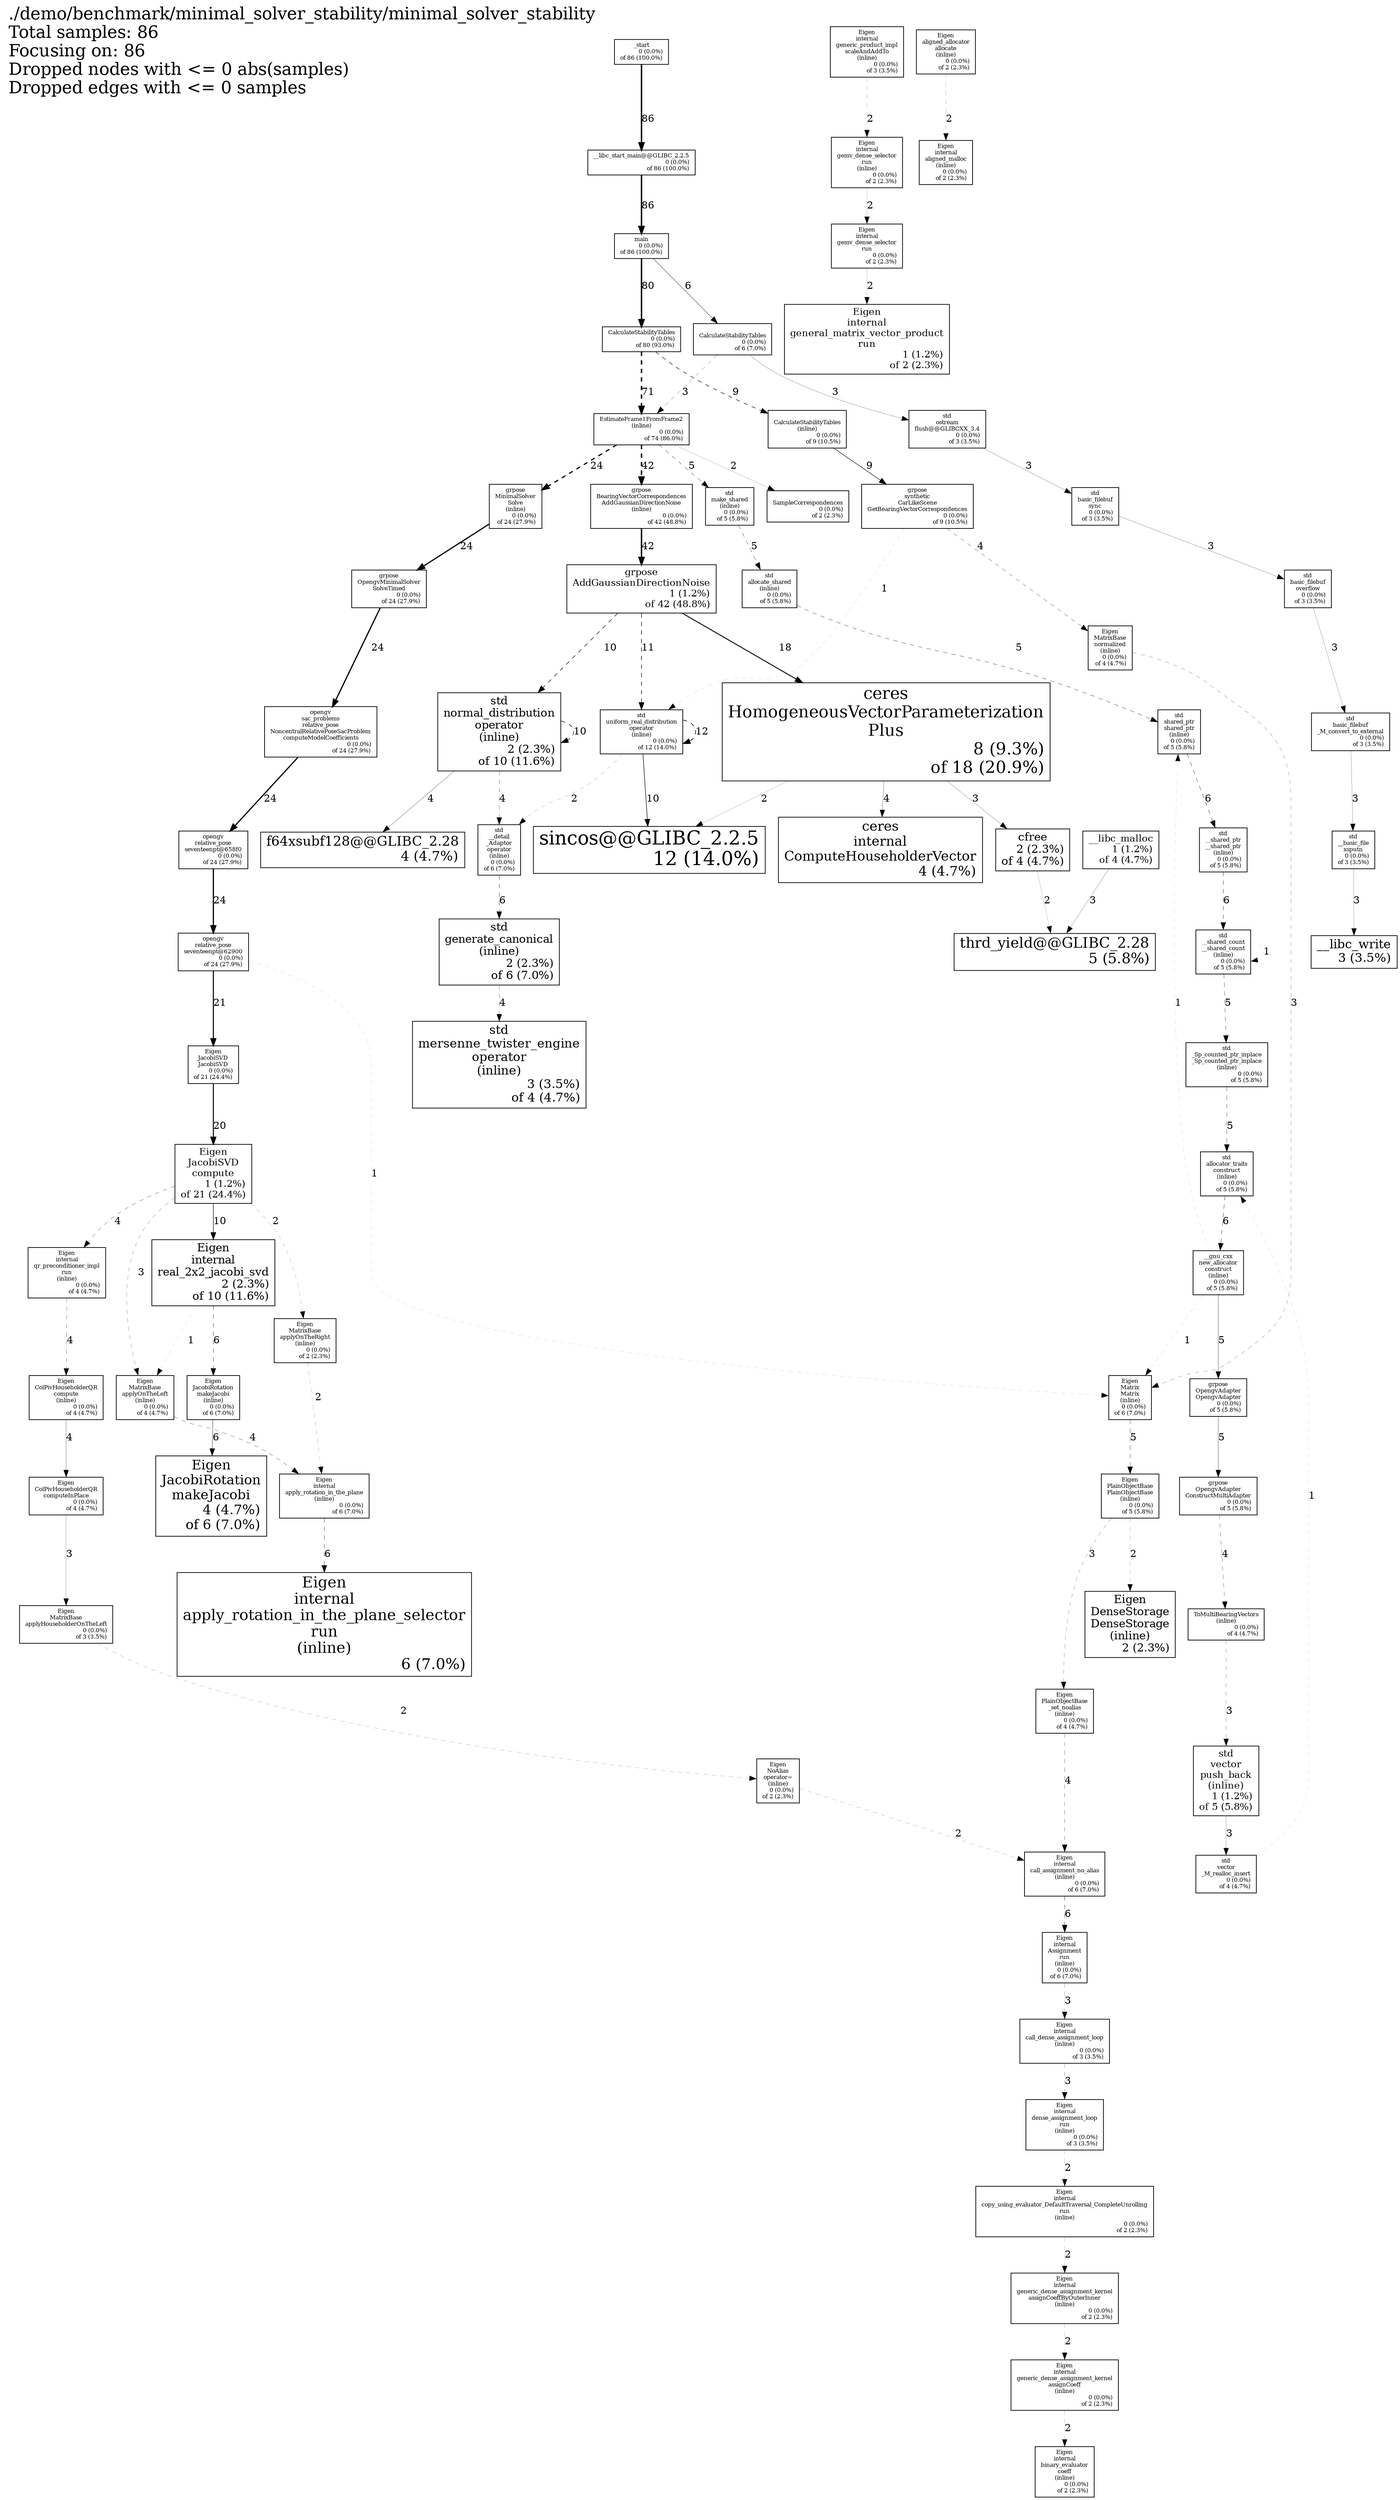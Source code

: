 digraph "./demo/benchmark/minimal_solver_stability/minimal_solver_stability; 86 samples" {
node [width=0.375,height=0.25];
Legend [shape=box,fontsize=24,shape=plaintext,label="./demo/benchmark/minimal_solver_stability/minimal_solver_stability\lTotal samples: 86\lFocusing on: 86\lDropped nodes with <= 0 abs(samples)\lDropped edges with <= 0 samples\l"];
N1 [label="__libc_start_main@@GLIBC_2.2.5\n0 (0.0%)\rof 86 (100.0%)\r",shape=box,fontsize=8.0];
N2 [label="_start\n0 (0.0%)\rof 86 (100.0%)\r",shape=box,fontsize=8.0];
N3 [label="main\n0 (0.0%)\rof 86 (100.0%)\r",shape=box,fontsize=8.0];
N4 [label="CalculateStabilityTables\n0 (0.0%)\rof 80 (93.0%)\r",shape=box,fontsize=8.0];
N5 [label="EstimateFrame1FromFrame2\n(inline)\n0 (0.0%)\rof 74 (86.0%)\r",shape=box,fontsize=8.0];
N6 [label="grpose\nAddGaussianDirectionNoise\n1 (1.2%)\rof 42 (48.8%)\r",shape=box,fontsize=13.4];
N7 [label="grpose\nBearingVectorCorrespondences\nAddGaussianDirectionNoise\n(inline)\n0 (0.0%)\rof 42 (48.8%)\r",shape=box,fontsize=8.0];
N8 [label="grpose\nMinimalSolver\nSolve\n(inline)\n0 (0.0%)\rof 24 (27.9%)\r",shape=box,fontsize=8.0];
N9 [label="grpose\nOpengvMinimalSolver\nSolveTimed\n0 (0.0%)\rof 24 (27.9%)\r",shape=box,fontsize=8.0];
N10 [label="opengv\nrelative_pose\nseventeenpt@62900\n0 (0.0%)\rof 24 (27.9%)\r",shape=box,fontsize=8.0];
N11 [label="opengv\nrelative_pose\nseventeenpt@658f0\n0 (0.0%)\rof 24 (27.9%)\r",shape=box,fontsize=8.0];
N12 [label="opengv\nsac_problems\nrelative_pose\nNoncentralRelativePoseSacProblem\ncomputeModelCoefficients\n0 (0.0%)\rof 24 (27.9%)\r",shape=box,fontsize=8.0];
N13 [label="Eigen\nJacobiSVD\nJacobiSVD\n0 (0.0%)\rof 21 (24.4%)\r",shape=box,fontsize=8.0];
N14 [label="Eigen\nJacobiSVD\ncompute\n1 (1.2%)\rof 21 (24.4%)\r",shape=box,fontsize=13.4];
N15 [label="ceres\nHomogeneousVectorParameterization\nPlus\n8 (9.3%)\rof 18 (20.9%)\r",shape=box,fontsize=23.2];
N16 [label="sincos@@GLIBC_2.2.5\n12 (14.0%)\r",shape=box,fontsize=26.7];
N17 [label="std\nuniform_real_distribution\noperator\n(inline)\n0 (0.0%)\rof 12 (14.0%)\r",shape=box,fontsize=8.0];
N18 [label="Eigen\ninternal\nreal_2x2_jacobi_svd\n2 (2.3%)\rof 10 (11.6%)\r",shape=box,fontsize=15.6];
N19 [label="std\nnormal_distribution\noperator\n(inline)\n2 (2.3%)\rof 10 (11.6%)\r",shape=box,fontsize=15.6];
N20 [label="\nCalculateStabilityTables\n(inline)\n0 (0.0%)\rof 9 (10.5%)\r",shape=box,fontsize=8.0];
N21 [label="grpose\nsynthetic\nCarLikeScene\nGetBearingVectorCorrespondences\n0 (0.0%)\rof 9 (10.5%)\r",shape=box,fontsize=8.0];
N22 [label="\nCalculateStabilityTables\n0 (0.0%)\rof 6 (7.0%)\r",shape=box,fontsize=8.0];
N23 [label="Eigen\nJacobiRotation\nmakeJacobi\n4 (4.7%)\rof 6 (7.0%)\r",shape=box,fontsize=18.8];
N24 [label="Eigen\nJacobiRotation\nmakeJacobi\n(inline)\n0 (0.0%)\rof 6 (7.0%)\r",shape=box,fontsize=8.0];
N25 [label="Eigen\nMatrix\nMatrix\n(inline)\n0 (0.0%)\rof 6 (7.0%)\r",shape=box,fontsize=8.0];
N26 [label="Eigen\ninternal\nAssignment\nrun\n(inline)\n0 (0.0%)\rof 6 (7.0%)\r",shape=box,fontsize=8.0];
N27 [label="Eigen\ninternal\napply_rotation_in_the_plane\n(inline)\n0 (0.0%)\rof 6 (7.0%)\r",shape=box,fontsize=8.0];
N28 [label="Eigen\ninternal\napply_rotation_in_the_plane_selector\nrun\n(inline)\n6 (7.0%)\r",shape=box,fontsize=21.2];
N29 [label="Eigen\ninternal\ncall_assignment_no_alias\n(inline)\n0 (0.0%)\rof 6 (7.0%)\r",shape=box,fontsize=8.0];
N30 [label="std\n__detail\n_Adaptor\noperator\n(inline)\n0 (0.0%)\rof 6 (7.0%)\r",shape=box,fontsize=8.0];
N31 [label="std\ngenerate_canonical\n(inline)\n2 (2.3%)\rof 6 (7.0%)\r",shape=box,fontsize=15.6];
N32 [label="Eigen\nPlainObjectBase\nPlainObjectBase\n(inline)\n0 (0.0%)\rof 5 (5.8%)\r",shape=box,fontsize=8.0];
N33 [label="__gnu_cxx\nnew_allocator\nconstruct\n(inline)\n0 (0.0%)\rof 5 (5.8%)\r",shape=box,fontsize=8.0];
N34 [label="grpose\nOpengvAdapter\nConstructMultiAdapter\n0 (0.0%)\rof 5 (5.8%)\r",shape=box,fontsize=8.0];
N35 [label="grpose\nOpengvAdapter\nOpengvAdapter\n0 (0.0%)\rof 5 (5.8%)\r",shape=box,fontsize=8.0];
N36 [label="std\n_Sp_counted_ptr_inplace\n_Sp_counted_ptr_inplace\n(inline)\n0 (0.0%)\rof 5 (5.8%)\r",shape=box,fontsize=8.0];
N37 [label="std\n__shared_count\n__shared_count\n(inline)\n0 (0.0%)\rof 5 (5.8%)\r",shape=box,fontsize=8.0];
N38 [label="std\n__shared_ptr\n__shared_ptr\n(inline)\n0 (0.0%)\rof 5 (5.8%)\r",shape=box,fontsize=8.0];
N39 [label="std\nallocate_shared\n(inline)\n0 (0.0%)\rof 5 (5.8%)\r",shape=box,fontsize=8.0];
N40 [label="std\nallocator_traits\nconstruct\n(inline)\n0 (0.0%)\rof 5 (5.8%)\r",shape=box,fontsize=8.0];
N41 [label="std\nmake_shared\n(inline)\n0 (0.0%)\rof 5 (5.8%)\r",shape=box,fontsize=8.0];
N42 [label="std\nshared_ptr\nshared_ptr\n(inline)\n0 (0.0%)\rof 5 (5.8%)\r",shape=box,fontsize=8.0];
N43 [label="std\nvector\npush_back\n(inline)\n1 (1.2%)\rof 5 (5.8%)\r",shape=box,fontsize=13.4];
N44 [label="thrd_yield@@GLIBC_2.28\n5 (5.8%)\r",shape=box,fontsize=20.1];
N45 [label="Eigen\nColPivHouseholderQR\ncompute\n(inline)\n0 (0.0%)\rof 4 (4.7%)\r",shape=box,fontsize=8.0];
N46 [label="Eigen\nColPivHouseholderQR\ncomputeInPlace\n0 (0.0%)\rof 4 (4.7%)\r",shape=box,fontsize=8.0];
N47 [label="Eigen\nMatrixBase\napplyOnTheLeft\n(inline)\n0 (0.0%)\rof 4 (4.7%)\r",shape=box,fontsize=8.0];
N48 [label="Eigen\nMatrixBase\nnormalized\n(inline)\n0 (0.0%)\rof 4 (4.7%)\r",shape=box,fontsize=8.0];
N49 [label="Eigen\nPlainObjectBase\n_set_noalias\n(inline)\n0 (0.0%)\rof 4 (4.7%)\r",shape=box,fontsize=8.0];
N50 [label="Eigen\ninternal\nqr_preconditioner_impl\nrun\n(inline)\n0 (0.0%)\rof 4 (4.7%)\r",shape=box,fontsize=8.0];
N51 [label="ToMultiBearingVectors\n(inline)\n0 (0.0%)\rof 4 (4.7%)\r",shape=box,fontsize=8.0];
N52 [label="__libc_malloc\n1 (1.2%)\rof 4 (4.7%)\r",shape=box,fontsize=13.4];
N53 [label="ceres\ninternal\nComputeHouseholderVector\n4 (4.7%)\r",shape=box,fontsize=18.8];
N54 [label="cfree\n2 (2.3%)\rof 4 (4.7%)\r",shape=box,fontsize=15.6];
N55 [label="f64xsubf128@@GLIBC_2.28\n4 (4.7%)\r",shape=box,fontsize=18.8];
N56 [label="std\nmersenne_twister_engine\noperator\n(inline)\n3 (3.5%)\rof 4 (4.7%)\r",shape=box,fontsize=17.3];
N57 [label="std\nvector\n_M_realloc_insert\n0 (0.0%)\rof 4 (4.7%)\r",shape=box,fontsize=8.0];
N58 [label="Eigen\nMatrixBase\napplyHouseholderOnTheLeft\n0 (0.0%)\rof 3 (3.5%)\r",shape=box,fontsize=8.0];
N59 [label="Eigen\ninternal\ncall_dense_assignment_loop\n(inline)\n0 (0.0%)\rof 3 (3.5%)\r",shape=box,fontsize=8.0];
N60 [label="Eigen\ninternal\ndense_assignment_loop\nrun\n(inline)\n0 (0.0%)\rof 3 (3.5%)\r",shape=box,fontsize=8.0];
N61 [label="Eigen\ninternal\ngeneric_product_impl\nscaleAndAddTo\n(inline)\n0 (0.0%)\rof 3 (3.5%)\r",shape=box,fontsize=8.0];
N62 [label="__libc_write\n3 (3.5%)\r",shape=box,fontsize=17.3];
N63 [label="std\n__basic_file\nxsputn\n0 (0.0%)\rof 3 (3.5%)\r",shape=box,fontsize=8.0];
N64 [label="std\nbasic_filebuf\n_M_convert_to_external\n0 (0.0%)\rof 3 (3.5%)\r",shape=box,fontsize=8.0];
N65 [label="std\nbasic_filebuf\noverflow\n0 (0.0%)\rof 3 (3.5%)\r",shape=box,fontsize=8.0];
N66 [label="std\nbasic_filebuf\nsync\n0 (0.0%)\rof 3 (3.5%)\r",shape=box,fontsize=8.0];
N67 [label="std\nostream\nflush@@GLIBCXX_3.4\n0 (0.0%)\rof 3 (3.5%)\r",shape=box,fontsize=8.0];
N68 [label="\nSampleCorrespondences\n0 (0.0%)\rof 2 (2.3%)\r",shape=box,fontsize=8.0];
N69 [label="Eigen\nDenseStorage\nDenseStorage\n(inline)\n2 (2.3%)\r",shape=box,fontsize=15.6];
N70 [label="Eigen\nMatrixBase\napplyOnTheRight\n(inline)\n0 (0.0%)\rof 2 (2.3%)\r",shape=box,fontsize=8.0];
N71 [label="Eigen\nNoAlias\noperator=\n(inline)\n0 (0.0%)\rof 2 (2.3%)\r",shape=box,fontsize=8.0];
N72 [label="Eigen\naligned_allocator\nallocate\n(inline)\n0 (0.0%)\rof 2 (2.3%)\r",shape=box,fontsize=8.0];
N73 [label="Eigen\ninternal\naligned_malloc\n(inline)\n0 (0.0%)\rof 2 (2.3%)\r",shape=box,fontsize=8.0];
N74 [label="Eigen\ninternal\nbinary_evaluator\ncoeff\n(inline)\n0 (0.0%)\rof 2 (2.3%)\r",shape=box,fontsize=8.0];
N75 [label="Eigen\ninternal\ncopy_using_evaluator_DefaultTraversal_CompleteUnrolling\nrun\n(inline)\n0 (0.0%)\rof 2 (2.3%)\r",shape=box,fontsize=8.0];
N76 [label="Eigen\ninternal\ngemv_dense_selector\nrun\n0 (0.0%)\rof 2 (2.3%)\r",shape=box,fontsize=8.0];
N77 [label="Eigen\ninternal\ngemv_dense_selector\nrun\n(inline)\n0 (0.0%)\rof 2 (2.3%)\r",shape=box,fontsize=8.0];
N78 [label="Eigen\ninternal\ngeneral_matrix_vector_product\nrun\n1 (1.2%)\rof 2 (2.3%)\r",shape=box,fontsize=13.4];
N79 [label="Eigen\ninternal\ngeneric_dense_assignment_kernel\nassignCoeff\n(inline)\n0 (0.0%)\rof 2 (2.3%)\r",shape=box,fontsize=8.0];
N80 [label="Eigen\ninternal\ngeneric_dense_assignment_kernel\nassignCoeffByOuterInner\n(inline)\n0 (0.0%)\rof 2 (2.3%)\r",shape=box,fontsize=8.0];
N1 -> N3 [label=86, weight=22, style="setlinewidth(2.000000)"];
N2 -> N1 [label=86, weight=22, style="setlinewidth(2.000000)"];
N3 -> N4 [label=80, weight=21, style="setlinewidth(2.000000)"];
N4 -> N5 [label=71, weight=19, style="setlinewidth(2.000000),dashed"];
N7 -> N6 [label=42, weight=13, style="setlinewidth(2.000000)"];
N5 -> N7 [label=42, weight=13, style="setlinewidth(2.000000),dashed"];
N8 -> N9 [label=24, weight=9, style="setlinewidth(1.674419)"];
N12 -> N11 [label=24, weight=9, style="setlinewidth(1.674419)"];
N9 -> N12 [label=24, weight=9, style="setlinewidth(1.674419)"];
N11 -> N10 [label=24, weight=9, style="setlinewidth(1.674419)"];
N5 -> N8 [label=24, weight=9, style="setlinewidth(1.674419),dashed"];
N10 -> N13 [label=21, weight=8, style="setlinewidth(1.465116)"];
N13 -> N14 [label=20, weight=8, style="setlinewidth(1.395349)"];
N6 -> N15 [label=18, weight=7, style="setlinewidth(1.255814)"];
N17 -> N17 [label=12, weight=5, style="setlinewidth(0.837209),dashed"];
N6 -> N17 [label=11, weight=5, style="setlinewidth(0.767442),dashed"];
N6 -> N19 [label=10, weight=5, style="setlinewidth(0.697674),dashed"];
N14 -> N18 [label=10, weight=5, style="setlinewidth(0.697674)"];
N17 -> N16 [label=10, weight=5, style="setlinewidth(0.697674)"];
N19 -> N19 [label=10, weight=5, style="setlinewidth(0.697674),dashed"];
N4 -> N20 [label=9, weight=4, style="setlinewidth(0.627907),dashed"];
N20 -> N21 [label=9, weight=4, style="setlinewidth(0.627907)"];
N3 -> N22 [label=6, weight=3, style="setlinewidth(0.418605)"];
N30 -> N31 [label=6, weight=3, style="setlinewidth(0.418605),dashed"];
N29 -> N26 [label=6, weight=3, style="setlinewidth(0.418605),dashed"];
N18 -> N24 [label=6, weight=3, style="setlinewidth(0.418605),dashed"];
N40 -> N33 [label=6, weight=3, style="setlinewidth(0.418605),dashed"];
N38 -> N37 [label=6, weight=3, style="setlinewidth(0.418605),dashed"];
N42 -> N38 [label=6, weight=3, style="setlinewidth(0.418605),dashed"];
N24 -> N23 [label=6, weight=3, style="setlinewidth(0.418605)"];
N27 -> N28 [label=6, weight=3, style="setlinewidth(0.418605),dashed"];
N41 -> N39 [label=5, weight=3, style="setlinewidth(0.348837),dashed"];
N37 -> N36 [label=5, weight=3, style="setlinewidth(0.348837),dashed"];
N36 -> N40 [label=5, weight=3, style="setlinewidth(0.348837),dashed"];
N25 -> N32 [label=5, weight=3, style="setlinewidth(0.348837),dashed"];
N39 -> N42 [label=5, weight=3, style="setlinewidth(0.348837),dashed"];
N5 -> N41 [label=5, weight=3, style="setlinewidth(0.348837),dashed"];
N35 -> N34 [label=5, weight=3, style="setlinewidth(0.348837)"];
N33 -> N35 [label=5, weight=3, style="setlinewidth(0.348837)"];
N14 -> N50 [label=4, weight=2, style="setlinewidth(0.279070),dashed"];
N34 -> N51 [label=4, weight=2, style="setlinewidth(0.279070),dashed"];
N15 -> N53 [label=4, weight=2, style="setlinewidth(0.279070)"];
N19 -> N30 [label=4, weight=2, style="setlinewidth(0.279070),dashed"];
N45 -> N46 [label=4, weight=2, style="setlinewidth(0.279070)"];
N47 -> N27 [label=4, weight=2, style="setlinewidth(0.279070),dashed"];
N21 -> N48 [label=4, weight=2, style="setlinewidth(0.279070),dashed"];
N31 -> N56 [label=4, weight=2, style="setlinewidth(0.279070),dashed"];
N19 -> N55 [label=4, weight=2, style="setlinewidth(0.279070)"];
N50 -> N45 [label=4, weight=2, style="setlinewidth(0.279070),dashed"];
N49 -> N29 [label=4, weight=2, style="setlinewidth(0.279070),dashed"];
N26 -> N59 [label=3, weight=2, style="setlinewidth(0.209302),dashed"];
N59 -> N60 [label=3, weight=2, style="setlinewidth(0.209302),dashed"];
N14 -> N47 [label=3, weight=2, style="setlinewidth(0.209302),dashed"];
N64 -> N63 [label=3, weight=2, style="setlinewidth(0.209302)"];
N32 -> N49 [label=3, weight=2, style="setlinewidth(0.209302),dashed"];
N67 -> N66 [label=3, weight=2, style="setlinewidth(0.209302)"];
N66 -> N65 [label=3, weight=2, style="setlinewidth(0.209302)"];
N46 -> N58 [label=3, weight=2, style="setlinewidth(0.209302)"];
N48 -> N25 [label=3, weight=2, style="setlinewidth(0.209302),dashed"];
N52 -> N44 [label=3, weight=2, style="setlinewidth(0.209302)"];
N15 -> N54 [label=3, weight=2, style="setlinewidth(0.209302)"];
N63 -> N62 [label=3, weight=2, style="setlinewidth(0.209302)"];
N22 -> N67 [label=3, weight=2, style="setlinewidth(0.209302)"];
N43 -> N57 [label=3, weight=2, style="setlinewidth(0.209302)"];
N51 -> N43 [label=3, weight=2, style="setlinewidth(0.209302),dashed"];
N65 -> N64 [label=3, weight=2, style="setlinewidth(0.209302)"];
N22 -> N5 [label=3, weight=2, style="setlinewidth(0.209302),dashed"];
N14 -> N70 [label=2, weight=1, style="setlinewidth(0.139535),dashed"];
N54 -> N44 [label=2, weight=1, style="setlinewidth(0.139535)"];
N15 -> N16 [label=2, weight=1, style="setlinewidth(0.139535)"];
N5 -> N68 [label=2, weight=1, style="setlinewidth(0.139535)"];
N71 -> N29 [label=2, weight=1, style="setlinewidth(0.139535),dashed"];
N61 -> N77 [label=2, weight=1, style="setlinewidth(0.139535),dashed"];
N79 -> N74 [label=2, weight=1, style="setlinewidth(0.139535),dashed"];
N80 -> N79 [label=2, weight=1, style="setlinewidth(0.139535),dashed"];
N77 -> N76 [label=2, weight=1, style="setlinewidth(0.139535)"];
N60 -> N75 [label=2, weight=1, style="setlinewidth(0.139535),dashed"];
N76 -> N78 [label=2, weight=1, style="setlinewidth(0.139535)"];
N32 -> N69 [label=2, weight=1, style="setlinewidth(0.139535),dashed"];
N58 -> N71 [label=2, weight=1, style="setlinewidth(0.139535),dashed"];
N75 -> N80 [label=2, weight=1, style="setlinewidth(0.139535),dashed"];
N72 -> N73 [label=2, weight=1, style="setlinewidth(0.139535),dashed"];
N70 -> N27 [label=2, weight=1, style="setlinewidth(0.139535),dashed"];
N17 -> N30 [label=2, weight=1, style="setlinewidth(0.139535),dashed"];
N21 -> N17 [label=1, weight=1, style="setlinewidth(0.069767),dashed"];
N37 -> N37 [label=1, weight=1, style="setlinewidth(0.069767),dashed"];
N57 -> N40 [label=1, weight=1, style="setlinewidth(0.069767),dashed"];
N33 -> N25 [label=1, weight=1, style="setlinewidth(0.069767),dashed"];
N10 -> N25 [label=1, weight=1, style="setlinewidth(0.069767),dashed"];
N33 -> N42 [label=1, weight=1, style="setlinewidth(0.069767),dashed"];
N18 -> N47 [label=1, weight=1, style="setlinewidth(0.069767),dashed"];
}
